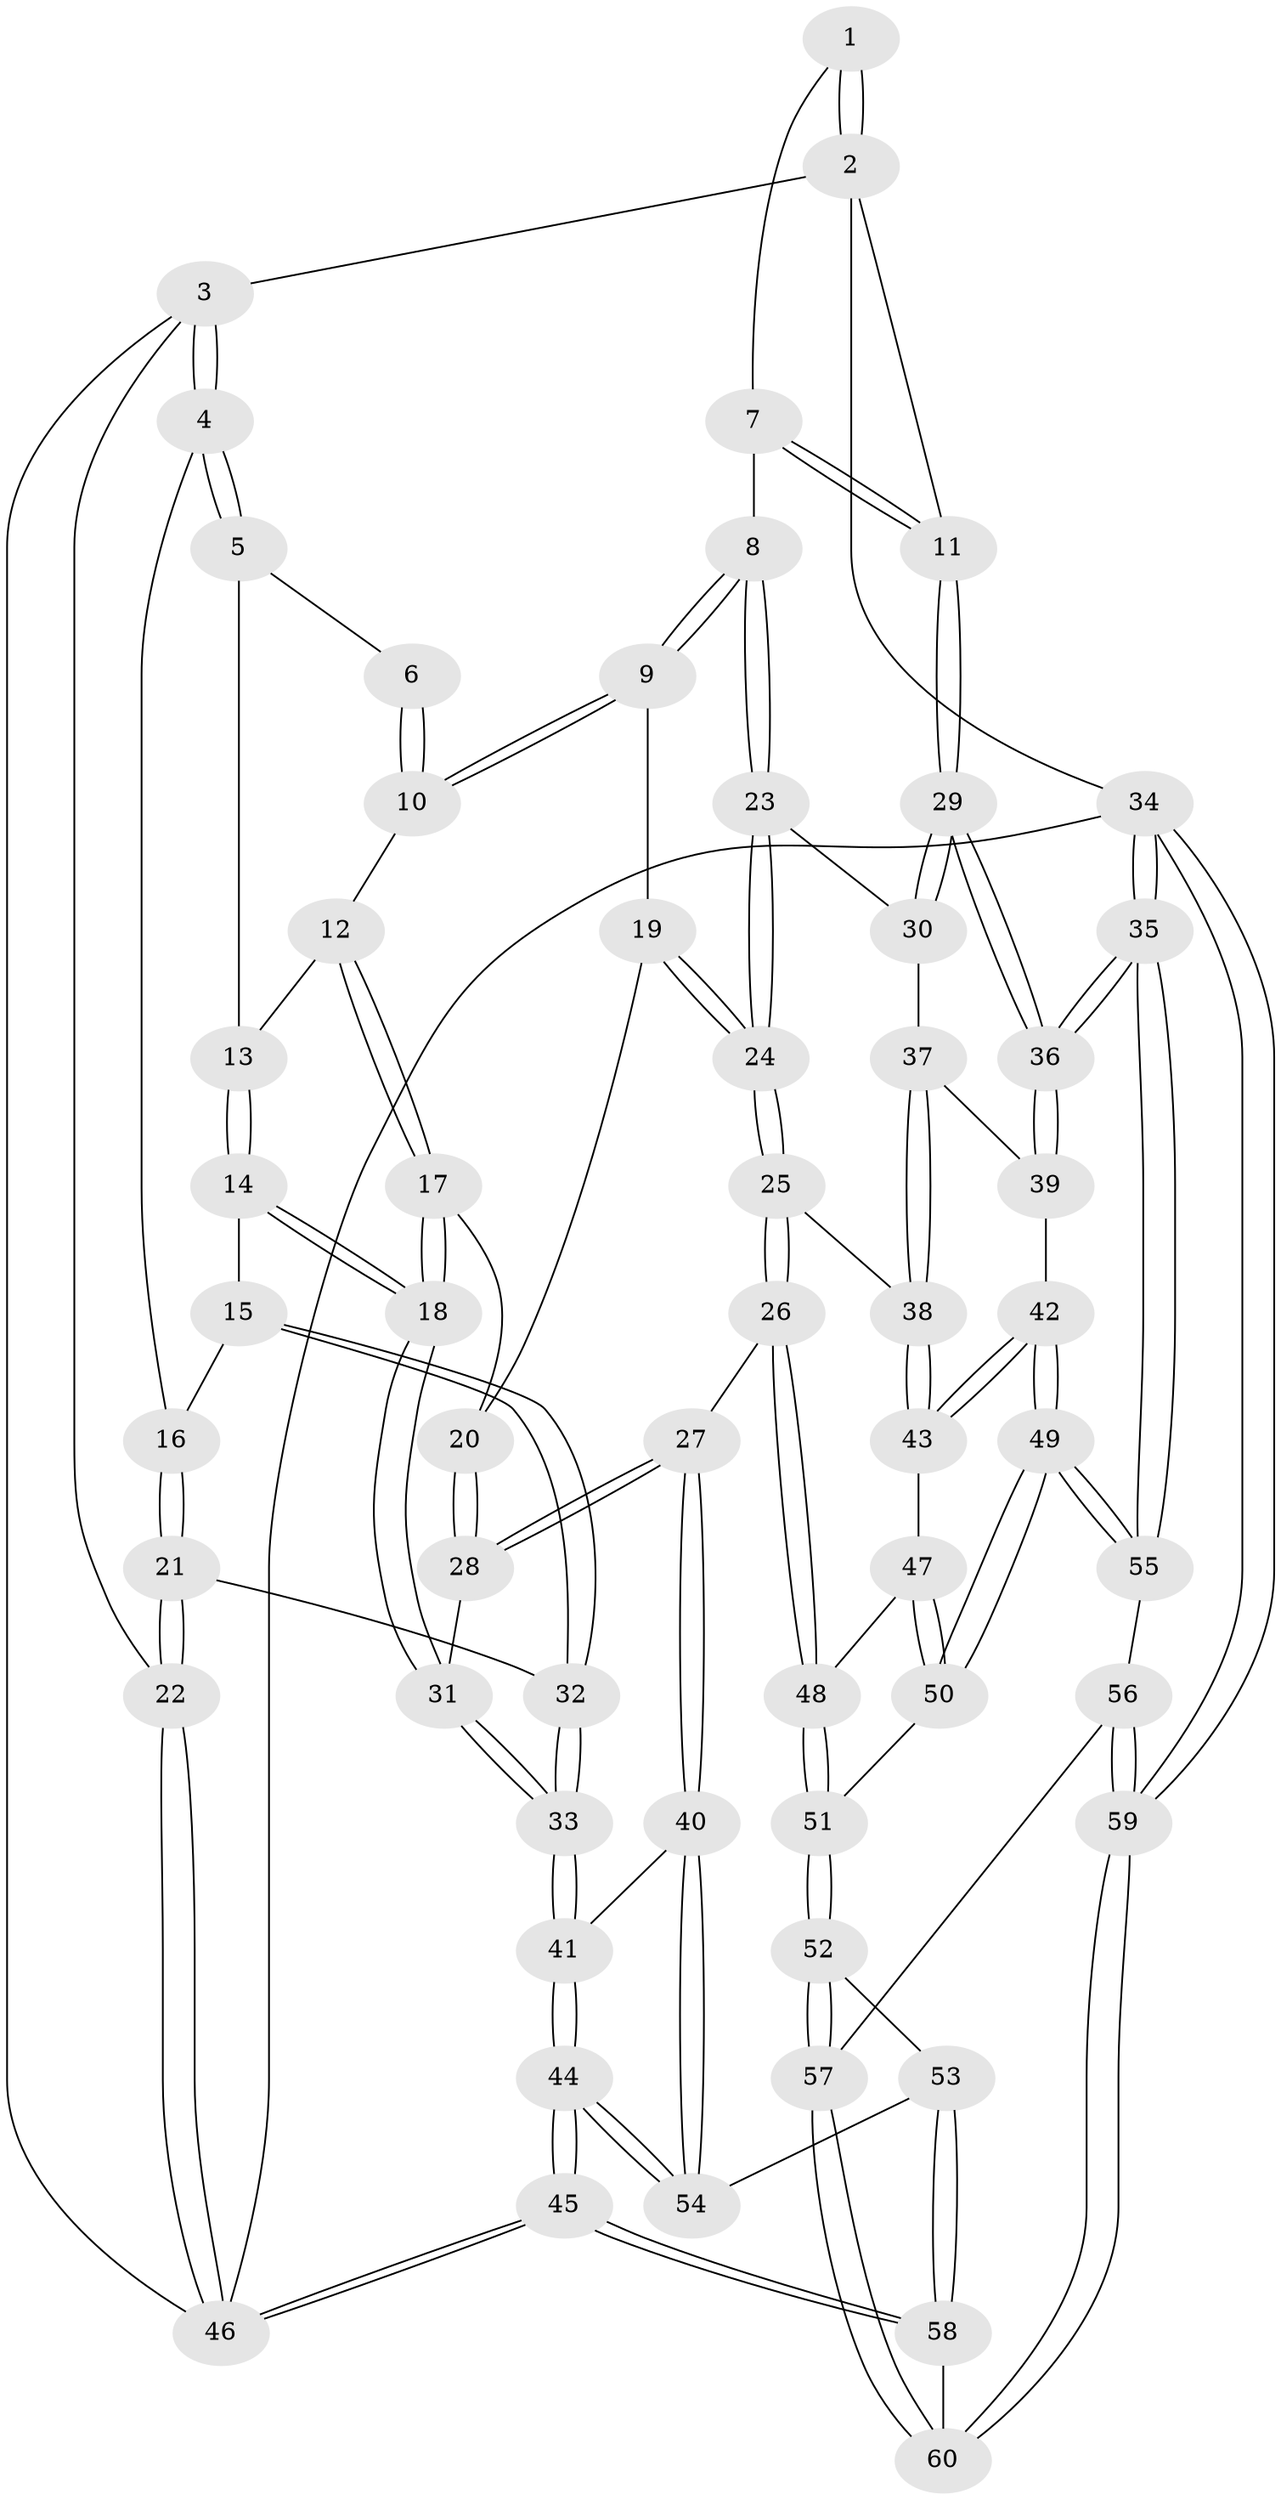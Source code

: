 // coarse degree distribution, {8: 0.041666666666666664, 5: 0.25, 4: 0.2916666666666667, 3: 0.25, 6: 0.08333333333333333, 7: 0.08333333333333333}
// Generated by graph-tools (version 1.1) at 2025/21/03/04/25 18:21:24]
// undirected, 60 vertices, 147 edges
graph export_dot {
graph [start="1"]
  node [color=gray90,style=filled];
  1 [pos="+0.839807629491355+0"];
  2 [pos="+1+0"];
  3 [pos="+0+0"];
  4 [pos="+0+0"];
  5 [pos="+0+0"];
  6 [pos="+0.49787669497260556+0"];
  7 [pos="+0.7437546249708891+0.09955659406010811"];
  8 [pos="+0.6371037165277603+0.20622159025180448"];
  9 [pos="+0.5891259976358166+0.18175597016601805"];
  10 [pos="+0.5761514835000913+0.1715604981025979"];
  11 [pos="+1+0.02134997398927637"];
  12 [pos="+0.39698326751723023+0.22494856204306649"];
  13 [pos="+0.3150754854168242+0.1963537718793573"];
  14 [pos="+0.22878424210260184+0.3146101472513261"];
  15 [pos="+0.1925815070203069+0.33277605745322636"];
  16 [pos="+0.08930414621530534+0.26579525110518903"];
  17 [pos="+0.38637881413535763+0.3388558067486607"];
  18 [pos="+0.35581452558568644+0.3970145959875418"];
  19 [pos="+0.49562603160130325+0.3580977986770967"];
  20 [pos="+0.4606309806043452+0.36741561142105816"];
  21 [pos="+0.010953648768544738+0.4594542511839268"];
  22 [pos="+0+0.4740455726627368"];
  23 [pos="+0.6408403065860652+0.2107256215703545"];
  24 [pos="+0.5575174129113695+0.5293216633759129"];
  25 [pos="+0.5570162643363612+0.5359833552070848"];
  26 [pos="+0.5522297890478+0.5417443414616133"];
  27 [pos="+0.5033211352610281+0.5492839696310539"];
  28 [pos="+0.4572334148368908+0.4910769561948234"];
  29 [pos="+1+0.14329791007770046"];
  30 [pos="+0.8566041746463949+0.3404007471286481"];
  31 [pos="+0.35568240405922646+0.4015965290881201"];
  32 [pos="+0.17739472011806912+0.5288190064639343"];
  33 [pos="+0.18897789775641055+0.5432649424189127"];
  34 [pos="+1+1"];
  35 [pos="+1+0.797672855814336"];
  36 [pos="+1+0.7190507896837054"];
  37 [pos="+0.8450164521482229+0.3827195730198056"];
  38 [pos="+0.8045011365243474+0.4599708304949241"];
  39 [pos="+0.9908498286707522+0.556817809776404"];
  40 [pos="+0.4367211424384983+0.6011318666510672"];
  41 [pos="+0.2024718985693773+0.588996858908991"];
  42 [pos="+0.8293521038563045+0.5964489949450591"];
  43 [pos="+0.8265071824524827+0.592138497383638"];
  44 [pos="+0.06428722941444821+0.9767830597117353"];
  45 [pos="+0+1"];
  46 [pos="+0+1"];
  47 [pos="+0.7424631247205385+0.6255202046705098"];
  48 [pos="+0.5668600603889121+0.5646759506860158"];
  49 [pos="+0.8856098450464449+0.7262062431692948"];
  50 [pos="+0.6781290088551757+0.714991398398531"];
  51 [pos="+0.6351447924227336+0.7307607970594533"];
  52 [pos="+0.601982672683367+0.856138146735455"];
  53 [pos="+0.4642469085492521+0.8319863687415928"];
  54 [pos="+0.4348048074937001+0.8241293796958463"];
  55 [pos="+0.9370254684368243+0.7852428805725422"];
  56 [pos="+0.8918336502907123+0.8238243024280202"];
  57 [pos="+0.6421730551374164+0.9068413381999411"];
  58 [pos="+0.4735846637427662+1"];
  59 [pos="+0.8174388841782244+1"];
  60 [pos="+0.6502823584621779+1"];
  1 -- 2;
  1 -- 2;
  1 -- 7;
  2 -- 3;
  2 -- 11;
  2 -- 34;
  3 -- 4;
  3 -- 4;
  3 -- 22;
  3 -- 46;
  4 -- 5;
  4 -- 5;
  4 -- 16;
  5 -- 6;
  5 -- 13;
  6 -- 10;
  6 -- 10;
  7 -- 8;
  7 -- 11;
  7 -- 11;
  8 -- 9;
  8 -- 9;
  8 -- 23;
  8 -- 23;
  9 -- 10;
  9 -- 10;
  9 -- 19;
  10 -- 12;
  11 -- 29;
  11 -- 29;
  12 -- 13;
  12 -- 17;
  12 -- 17;
  13 -- 14;
  13 -- 14;
  14 -- 15;
  14 -- 18;
  14 -- 18;
  15 -- 16;
  15 -- 32;
  15 -- 32;
  16 -- 21;
  16 -- 21;
  17 -- 18;
  17 -- 18;
  17 -- 20;
  18 -- 31;
  18 -- 31;
  19 -- 20;
  19 -- 24;
  19 -- 24;
  20 -- 28;
  20 -- 28;
  21 -- 22;
  21 -- 22;
  21 -- 32;
  22 -- 46;
  22 -- 46;
  23 -- 24;
  23 -- 24;
  23 -- 30;
  24 -- 25;
  24 -- 25;
  25 -- 26;
  25 -- 26;
  25 -- 38;
  26 -- 27;
  26 -- 48;
  26 -- 48;
  27 -- 28;
  27 -- 28;
  27 -- 40;
  27 -- 40;
  28 -- 31;
  29 -- 30;
  29 -- 30;
  29 -- 36;
  29 -- 36;
  30 -- 37;
  31 -- 33;
  31 -- 33;
  32 -- 33;
  32 -- 33;
  33 -- 41;
  33 -- 41;
  34 -- 35;
  34 -- 35;
  34 -- 59;
  34 -- 59;
  34 -- 46;
  35 -- 36;
  35 -- 36;
  35 -- 55;
  35 -- 55;
  36 -- 39;
  36 -- 39;
  37 -- 38;
  37 -- 38;
  37 -- 39;
  38 -- 43;
  38 -- 43;
  39 -- 42;
  40 -- 41;
  40 -- 54;
  40 -- 54;
  41 -- 44;
  41 -- 44;
  42 -- 43;
  42 -- 43;
  42 -- 49;
  42 -- 49;
  43 -- 47;
  44 -- 45;
  44 -- 45;
  44 -- 54;
  44 -- 54;
  45 -- 46;
  45 -- 46;
  45 -- 58;
  45 -- 58;
  47 -- 48;
  47 -- 50;
  47 -- 50;
  48 -- 51;
  48 -- 51;
  49 -- 50;
  49 -- 50;
  49 -- 55;
  49 -- 55;
  50 -- 51;
  51 -- 52;
  51 -- 52;
  52 -- 53;
  52 -- 57;
  52 -- 57;
  53 -- 54;
  53 -- 58;
  53 -- 58;
  55 -- 56;
  56 -- 57;
  56 -- 59;
  56 -- 59;
  57 -- 60;
  57 -- 60;
  58 -- 60;
  59 -- 60;
  59 -- 60;
}
